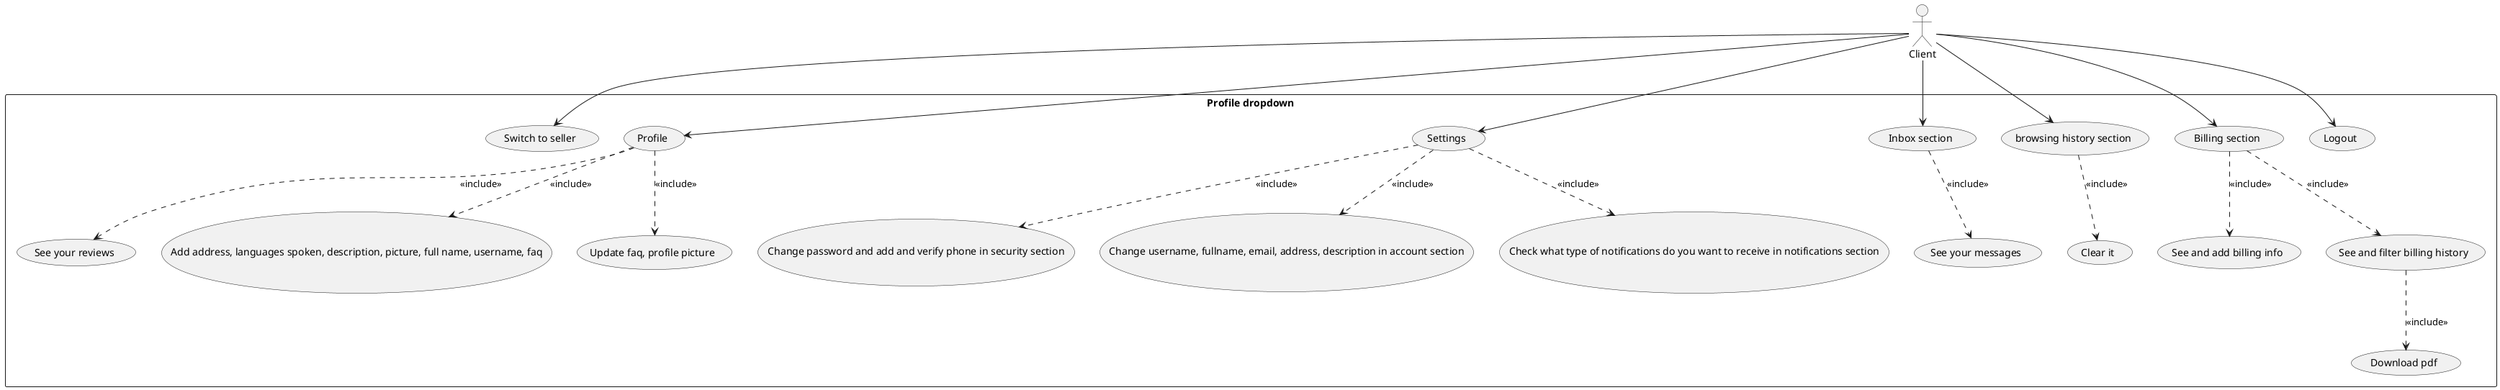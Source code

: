@startuml MainFunctionalities

actor Client

rectangle "Profile dropdown" {
  usecase "Switch to seller" as UC1
  usecase "Profile" as UC2
  usecase "See your reviews" as UC3
  usecase "Add address, languages spoken, description, picture, full name, username, faq" as UC4
  usecase "Update faq, profile picture" as UC5
  usecase "Settings" as UC6
  usecase "Change password and add and verify phone in security section" as UC7
  usecase "Change username, fullname, email, address, description in account section" as UC8
  usecase "Inbox section" as UC9
  usecase "See your messages" as UC10
  usecase "Check what type of notifications do you want to receive in notifications section" as UC11
  usecase "browsing history section" as UC12
  usecase "Clear it" as UC13
  usecase "Billing section" as UC14
  usecase "See and add billing info" as UC15
  usecase "See and filter billing history" as UC16
  usecase "Download pdf" as UC17
  usecase "Logout" as UC18

  
    UC2 .down.> UC3 : <<include>>
    UC2 .down.> UC4 : <<include>>
    UC2 .down.> UC5 : <<include>>
    UC6 .down.> UC7 : <<include>>
    UC6 .down.> UC8 : <<include>>
    UC6 .down.> UC11 : <<include>>
    UC9 .down.> UC10 : <<include>>
    UC12 .down.> UC13 : <<include>>
    UC14 .down.> UC15 : <<include>>
    UC14 .down.> UC16 : <<include>>
    UC16 .down.> UC17 : <<include>>
}

Client --> UC1
Client --> UC2
Client --> UC6
Client --> UC9
Client --> UC12
Client --> UC14
Client --> UC18

@enduml